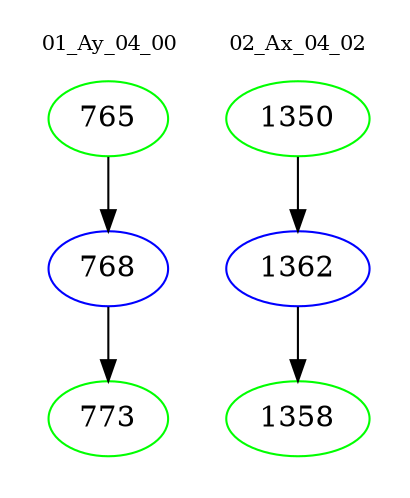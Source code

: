 digraph{
subgraph cluster_0 {
color = white
label = "01_Ay_04_00";
fontsize=10;
T0_765 [label="765", color="green"]
T0_765 -> T0_768 [color="black"]
T0_768 [label="768", color="blue"]
T0_768 -> T0_773 [color="black"]
T0_773 [label="773", color="green"]
}
subgraph cluster_1 {
color = white
label = "02_Ax_04_02";
fontsize=10;
T1_1350 [label="1350", color="green"]
T1_1350 -> T1_1362 [color="black"]
T1_1362 [label="1362", color="blue"]
T1_1362 -> T1_1358 [color="black"]
T1_1358 [label="1358", color="green"]
}
}
